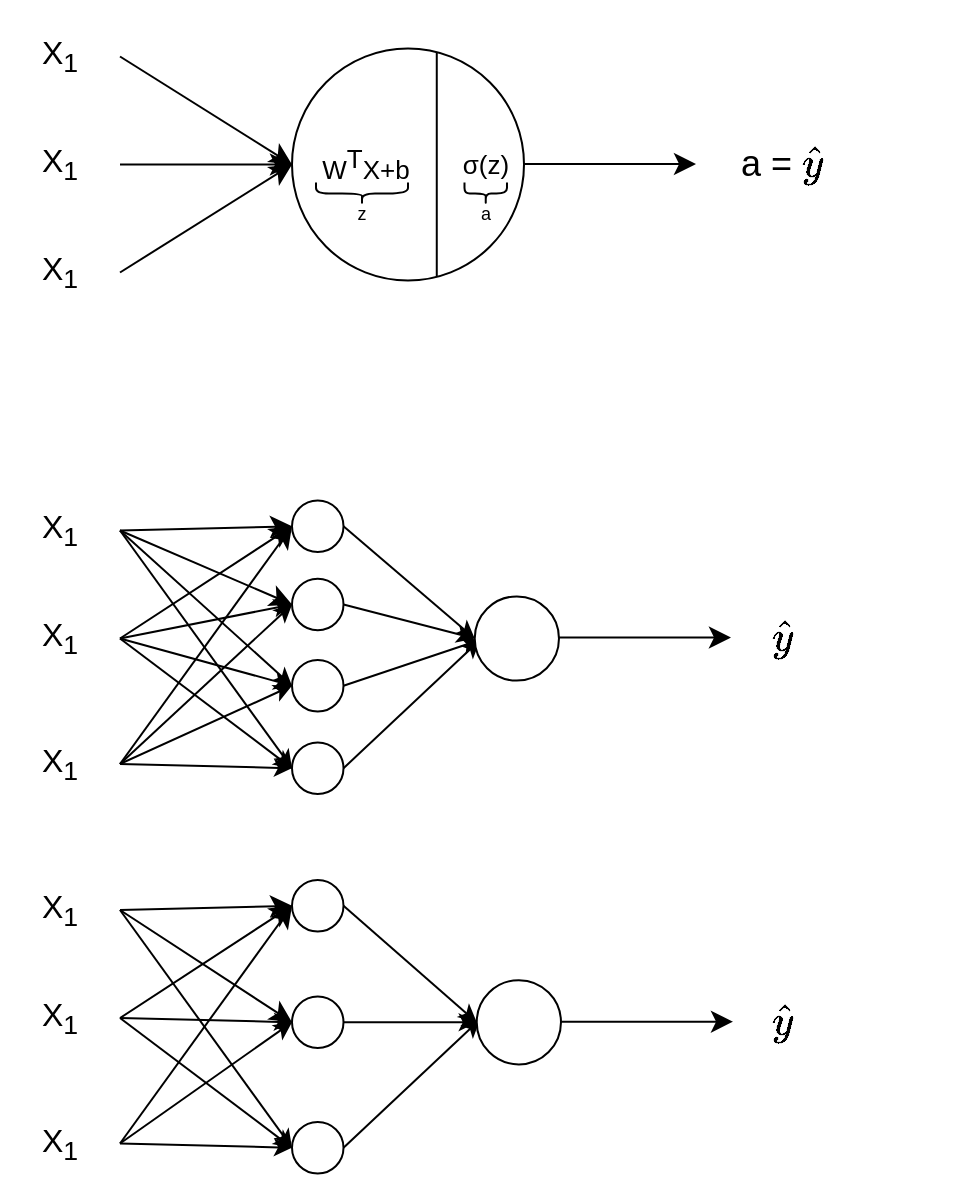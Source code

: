 <mxfile version="22.1.18" type="github">
  <diagram name="페이지-1" id="_IFYJEpoKboHJhsEix0b">
    <mxGraphModel dx="1784" dy="1610" grid="1" gridSize="10" guides="1" tooltips="1" connect="1" arrows="1" fold="1" page="1" pageScale="1" pageWidth="827" pageHeight="1169" math="1" shadow="0">
      <root>
        <mxCell id="0" />
        <mxCell id="1" parent="0" />
        <mxCell id="_biOvlT3jY3KUtjjb9Sy-1" value="X&lt;sub&gt;1&lt;/sub&gt;" style="text;strokeColor=none;fillColor=none;html=1;align=center;verticalAlign=middle;whiteSpace=wrap;rounded=0;fontSize=16;" vertex="1" parent="1">
          <mxGeometry x="-360" y="-956.75" width="60" height="30" as="geometry" />
        </mxCell>
        <mxCell id="_biOvlT3jY3KUtjjb9Sy-2" value="X&lt;sub&gt;1&lt;/sub&gt;" style="text;strokeColor=none;fillColor=none;html=1;align=center;verticalAlign=middle;whiteSpace=wrap;rounded=0;fontSize=16;" vertex="1" parent="1">
          <mxGeometry x="-360" y="-902.75" width="60" height="30" as="geometry" />
        </mxCell>
        <mxCell id="_biOvlT3jY3KUtjjb9Sy-3" value="X&lt;sub&gt;1&lt;/sub&gt;" style="text;strokeColor=none;fillColor=none;html=1;align=center;verticalAlign=middle;whiteSpace=wrap;rounded=0;fontSize=16;" vertex="1" parent="1">
          <mxGeometry x="-360" y="-848.75" width="60" height="30" as="geometry" />
        </mxCell>
        <mxCell id="_biOvlT3jY3KUtjjb9Sy-4" value="" style="ellipse;whiteSpace=wrap;html=1;aspect=fixed;fontSize=16;" vertex="1" parent="1">
          <mxGeometry x="-214" y="-945.75" width="116" height="116" as="geometry" />
        </mxCell>
        <mxCell id="_biOvlT3jY3KUtjjb9Sy-5" value="" style="endArrow=none;html=1;rounded=0;fontSize=12;startSize=8;endSize=8;curved=1;entryX=0.624;entryY=0.019;entryDx=0;entryDy=0;entryPerimeter=0;exitX=0.624;exitY=0.983;exitDx=0;exitDy=0;exitPerimeter=0;" edge="1" parent="1" source="_biOvlT3jY3KUtjjb9Sy-4" target="_biOvlT3jY3KUtjjb9Sy-4">
          <mxGeometry width="50" height="50" relative="1" as="geometry">
            <mxPoint x="-141.682" y="-833.87" as="sourcePoint" />
            <mxPoint x="-140.764" y="-927.2" as="targetPoint" />
          </mxGeometry>
        </mxCell>
        <mxCell id="_biOvlT3jY3KUtjjb9Sy-6" value="W&lt;sup style=&quot;font-size: 13px;&quot;&gt;T&lt;/sup&gt;X+b" style="text;strokeColor=none;fillColor=none;html=1;align=center;verticalAlign=middle;whiteSpace=wrap;rounded=0;fontSize=13;" vertex="1" parent="1">
          <mxGeometry x="-207" y="-902.75" width="60" height="30" as="geometry" />
        </mxCell>
        <mxCell id="_biOvlT3jY3KUtjjb9Sy-7" value="σ(z)" style="text;strokeColor=none;fillColor=none;html=1;align=center;verticalAlign=middle;whiteSpace=wrap;rounded=0;fontSize=13;" vertex="1" parent="1">
          <mxGeometry x="-147" y="-902.75" width="60" height="30" as="geometry" />
        </mxCell>
        <mxCell id="_biOvlT3jY3KUtjjb9Sy-8" value="" style="shape=curlyBracket;whiteSpace=wrap;html=1;rounded=1;flipH=1;labelPosition=right;verticalLabelPosition=middle;align=left;verticalAlign=middle;fontSize=16;rotation=90;" vertex="1" parent="1">
          <mxGeometry x="-184.5" y="-896.25" width="11" height="46" as="geometry" />
        </mxCell>
        <mxCell id="_biOvlT3jY3KUtjjb9Sy-9" value="" style="shape=curlyBracket;whiteSpace=wrap;html=1;rounded=1;flipH=1;labelPosition=right;verticalLabelPosition=middle;align=left;verticalAlign=middle;fontSize=16;rotation=90;" vertex="1" parent="1">
          <mxGeometry x="-122.63" y="-883.87" width="11" height="21.25" as="geometry" />
        </mxCell>
        <mxCell id="_biOvlT3jY3KUtjjb9Sy-10" value="z" style="text;strokeColor=none;fillColor=none;html=1;align=center;verticalAlign=middle;whiteSpace=wrap;rounded=0;fontSize=9;" vertex="1" parent="1">
          <mxGeometry x="-208.87" y="-877.75" width="60" height="30" as="geometry" />
        </mxCell>
        <mxCell id="_biOvlT3jY3KUtjjb9Sy-11" value="a" style="text;strokeColor=none;fillColor=none;html=1;align=center;verticalAlign=middle;whiteSpace=wrap;rounded=0;fontSize=9;" vertex="1" parent="1">
          <mxGeometry x="-147" y="-877.75" width="60" height="30" as="geometry" />
        </mxCell>
        <mxCell id="_biOvlT3jY3KUtjjb9Sy-12" value="" style="endArrow=classic;html=1;rounded=0;fontSize=12;startSize=8;endSize=8;curved=1;exitX=1;exitY=0.5;exitDx=0;exitDy=0;entryX=0;entryY=0.5;entryDx=0;entryDy=0;" edge="1" parent="1" source="_biOvlT3jY3KUtjjb9Sy-1" target="_biOvlT3jY3KUtjjb9Sy-4">
          <mxGeometry width="50" height="50" relative="1" as="geometry">
            <mxPoint x="-302" y="-935.75" as="sourcePoint" />
            <mxPoint x="-252" y="-985.75" as="targetPoint" />
          </mxGeometry>
        </mxCell>
        <mxCell id="_biOvlT3jY3KUtjjb9Sy-13" value="" style="endArrow=classic;html=1;rounded=0;fontSize=12;startSize=8;endSize=8;curved=1;exitX=1;exitY=0.5;exitDx=0;exitDy=0;entryX=0;entryY=0.5;entryDx=0;entryDy=0;" edge="1" parent="1" source="_biOvlT3jY3KUtjjb9Sy-2" target="_biOvlT3jY3KUtjjb9Sy-4">
          <mxGeometry width="50" height="50" relative="1" as="geometry">
            <mxPoint x="-290" y="-931.75" as="sourcePoint" />
            <mxPoint x="-156" y="-882.75" as="targetPoint" />
          </mxGeometry>
        </mxCell>
        <mxCell id="_biOvlT3jY3KUtjjb9Sy-14" value="" style="endArrow=classic;html=1;rounded=0;fontSize=12;startSize=8;endSize=8;curved=1;exitX=1;exitY=0.5;exitDx=0;exitDy=0;entryX=0;entryY=0.5;entryDx=0;entryDy=0;" edge="1" parent="1" source="_biOvlT3jY3KUtjjb9Sy-3" target="_biOvlT3jY3KUtjjb9Sy-4">
          <mxGeometry width="50" height="50" relative="1" as="geometry">
            <mxPoint x="-280" y="-921.75" as="sourcePoint" />
            <mxPoint x="-146" y="-872.75" as="targetPoint" />
          </mxGeometry>
        </mxCell>
        <mxCell id="_biOvlT3jY3KUtjjb9Sy-15" value="" style="endArrow=classic;html=1;rounded=0;fontSize=12;startSize=8;endSize=8;curved=1;exitX=1;exitY=0.5;exitDx=0;exitDy=0;entryX=0;entryY=0.5;entryDx=0;entryDy=0;" edge="1" parent="1">
          <mxGeometry width="50" height="50" relative="1" as="geometry">
            <mxPoint x="-98" y="-887.99" as="sourcePoint" />
            <mxPoint x="-12" y="-887.99" as="targetPoint" />
          </mxGeometry>
        </mxCell>
        <mxCell id="_biOvlT3jY3KUtjjb9Sy-18" value="&lt;font style=&quot;font-size: 18px;&quot;&gt;a = \( \hat{y} \)&lt;/font&gt;" style="text;html=1;strokeColor=none;fillColor=none;align=center;verticalAlign=middle;whiteSpace=wrap;rounded=0;" vertex="1" parent="1">
          <mxGeometry x="-64" y="-970" width="190" height="164.5" as="geometry" />
        </mxCell>
        <mxCell id="_biOvlT3jY3KUtjjb9Sy-42" style="rounded=0;orthogonalLoop=1;jettySize=auto;html=1;exitX=1;exitY=0.5;exitDx=0;exitDy=0;entryX=0;entryY=0.5;entryDx=0;entryDy=0;" edge="1" parent="1" source="_biOvlT3jY3KUtjjb9Sy-19" target="_biOvlT3jY3KUtjjb9Sy-36">
          <mxGeometry relative="1" as="geometry" />
        </mxCell>
        <mxCell id="_biOvlT3jY3KUtjjb9Sy-44" style="rounded=0;orthogonalLoop=1;jettySize=auto;html=1;exitX=1;exitY=0.5;exitDx=0;exitDy=0;entryX=0;entryY=0.5;entryDx=0;entryDy=0;" edge="1" parent="1" source="_biOvlT3jY3KUtjjb9Sy-19" target="_biOvlT3jY3KUtjjb9Sy-37">
          <mxGeometry relative="1" as="geometry" />
        </mxCell>
        <mxCell id="_biOvlT3jY3KUtjjb9Sy-19" value="X&lt;sub&gt;1&lt;/sub&gt;" style="text;strokeColor=none;fillColor=none;html=1;align=center;verticalAlign=middle;whiteSpace=wrap;rounded=0;fontSize=16;" vertex="1" parent="1">
          <mxGeometry x="-360" y="-719.75" width="60" height="30" as="geometry" />
        </mxCell>
        <mxCell id="_biOvlT3jY3KUtjjb9Sy-45" style="rounded=0;orthogonalLoop=1;jettySize=auto;html=1;exitX=1;exitY=0.5;exitDx=0;exitDy=0;entryX=0;entryY=0.5;entryDx=0;entryDy=0;" edge="1" parent="1" source="_biOvlT3jY3KUtjjb9Sy-20" target="_biOvlT3jY3KUtjjb9Sy-35">
          <mxGeometry relative="1" as="geometry" />
        </mxCell>
        <mxCell id="_biOvlT3jY3KUtjjb9Sy-46" style="rounded=0;orthogonalLoop=1;jettySize=auto;html=1;exitX=1;exitY=0.5;exitDx=0;exitDy=0;entryX=0;entryY=0.5;entryDx=0;entryDy=0;" edge="1" parent="1" source="_biOvlT3jY3KUtjjb9Sy-20" target="_biOvlT3jY3KUtjjb9Sy-36">
          <mxGeometry relative="1" as="geometry" />
        </mxCell>
        <mxCell id="_biOvlT3jY3KUtjjb9Sy-47" style="rounded=0;orthogonalLoop=1;jettySize=auto;html=1;exitX=1;exitY=0.5;exitDx=0;exitDy=0;entryX=0;entryY=0.5;entryDx=0;entryDy=0;" edge="1" parent="1" source="_biOvlT3jY3KUtjjb9Sy-20" target="_biOvlT3jY3KUtjjb9Sy-37">
          <mxGeometry relative="1" as="geometry" />
        </mxCell>
        <mxCell id="_biOvlT3jY3KUtjjb9Sy-20" value="X&lt;sub&gt;1&lt;/sub&gt;" style="text;strokeColor=none;fillColor=none;html=1;align=center;verticalAlign=middle;whiteSpace=wrap;rounded=0;fontSize=16;" vertex="1" parent="1">
          <mxGeometry x="-360" y="-665.75" width="60" height="30" as="geometry" />
        </mxCell>
        <mxCell id="_biOvlT3jY3KUtjjb9Sy-48" style="rounded=0;orthogonalLoop=1;jettySize=auto;html=1;exitX=1;exitY=0.5;exitDx=0;exitDy=0;entryX=0;entryY=0.5;entryDx=0;entryDy=0;" edge="1" parent="1" source="_biOvlT3jY3KUtjjb9Sy-21" target="_biOvlT3jY3KUtjjb9Sy-35">
          <mxGeometry relative="1" as="geometry" />
        </mxCell>
        <mxCell id="_biOvlT3jY3KUtjjb9Sy-49" style="rounded=0;orthogonalLoop=1;jettySize=auto;html=1;exitX=1;exitY=0.5;exitDx=0;exitDy=0;entryX=0;entryY=0.5;entryDx=0;entryDy=0;" edge="1" parent="1" source="_biOvlT3jY3KUtjjb9Sy-21" target="_biOvlT3jY3KUtjjb9Sy-36">
          <mxGeometry relative="1" as="geometry" />
        </mxCell>
        <mxCell id="_biOvlT3jY3KUtjjb9Sy-50" style="rounded=0;orthogonalLoop=1;jettySize=auto;html=1;exitX=1;exitY=0.5;exitDx=0;exitDy=0;entryX=0;entryY=0.5;entryDx=0;entryDy=0;" edge="1" parent="1" source="_biOvlT3jY3KUtjjb9Sy-21" target="_biOvlT3jY3KUtjjb9Sy-37">
          <mxGeometry relative="1" as="geometry" />
        </mxCell>
        <mxCell id="_biOvlT3jY3KUtjjb9Sy-21" value="X&lt;sub&gt;1&lt;/sub&gt;" style="text;strokeColor=none;fillColor=none;html=1;align=center;verticalAlign=middle;whiteSpace=wrap;rounded=0;fontSize=16;" vertex="1" parent="1">
          <mxGeometry x="-360" y="-603" width="60" height="30" as="geometry" />
        </mxCell>
        <mxCell id="_biOvlT3jY3KUtjjb9Sy-52" style="rounded=0;orthogonalLoop=1;jettySize=auto;html=1;exitX=1;exitY=0.5;exitDx=0;exitDy=0;entryX=0;entryY=0.5;entryDx=0;entryDy=0;" edge="1" parent="1" source="_biOvlT3jY3KUtjjb9Sy-22" target="_biOvlT3jY3KUtjjb9Sy-51">
          <mxGeometry relative="1" as="geometry" />
        </mxCell>
        <mxCell id="_biOvlT3jY3KUtjjb9Sy-22" value="" style="ellipse;whiteSpace=wrap;html=1;aspect=fixed;fontSize=16;" vertex="1" parent="1">
          <mxGeometry x="-214" y="-719.75" width="25.75" height="25.75" as="geometry" />
        </mxCell>
        <mxCell id="_biOvlT3jY3KUtjjb9Sy-30" value="" style="endArrow=classic;html=1;rounded=0;fontSize=12;startSize=8;endSize=8;curved=1;exitX=1;exitY=0.5;exitDx=0;exitDy=0;entryX=0;entryY=0.5;entryDx=0;entryDy=0;" edge="1" parent="1" source="_biOvlT3jY3KUtjjb9Sy-19" target="_biOvlT3jY3KUtjjb9Sy-22">
          <mxGeometry width="50" height="50" relative="1" as="geometry">
            <mxPoint x="-302" y="-715.75" as="sourcePoint" />
            <mxPoint x="-252" y="-765.75" as="targetPoint" />
          </mxGeometry>
        </mxCell>
        <mxCell id="_biOvlT3jY3KUtjjb9Sy-31" value="" style="endArrow=classic;html=1;rounded=0;fontSize=12;startSize=8;endSize=8;curved=1;exitX=1;exitY=0.5;exitDx=0;exitDy=0;entryX=0;entryY=0.5;entryDx=0;entryDy=0;" edge="1" parent="1" source="_biOvlT3jY3KUtjjb9Sy-20" target="_biOvlT3jY3KUtjjb9Sy-22">
          <mxGeometry width="50" height="50" relative="1" as="geometry">
            <mxPoint x="-290" y="-711.75" as="sourcePoint" />
            <mxPoint x="-156" y="-662.75" as="targetPoint" />
          </mxGeometry>
        </mxCell>
        <mxCell id="_biOvlT3jY3KUtjjb9Sy-32" value="" style="endArrow=classic;html=1;rounded=0;fontSize=12;startSize=8;endSize=8;curved=1;exitX=1;exitY=0.5;exitDx=0;exitDy=0;entryX=0;entryY=0.5;entryDx=0;entryDy=0;" edge="1" parent="1" source="_biOvlT3jY3KUtjjb9Sy-21" target="_biOvlT3jY3KUtjjb9Sy-22">
          <mxGeometry width="50" height="50" relative="1" as="geometry">
            <mxPoint x="-280" y="-701.75" as="sourcePoint" />
            <mxPoint x="-146" y="-652.75" as="targetPoint" />
          </mxGeometry>
        </mxCell>
        <mxCell id="_biOvlT3jY3KUtjjb9Sy-33" value="" style="endArrow=classic;html=1;rounded=0;fontSize=12;startSize=8;endSize=8;curved=1;exitX=1;exitY=0.5;exitDx=0;exitDy=0;entryX=0;entryY=0.5;entryDx=0;entryDy=0;" edge="1" parent="1">
          <mxGeometry width="50" height="50" relative="1" as="geometry">
            <mxPoint x="-80.51" y="-651.25" as="sourcePoint" />
            <mxPoint x="5.49" y="-651.25" as="targetPoint" />
          </mxGeometry>
        </mxCell>
        <mxCell id="_biOvlT3jY3KUtjjb9Sy-34" value="&lt;font style=&quot;font-size: 18px;&quot;&gt;\( \hat{y} \)&lt;/font&gt;" style="text;html=1;strokeColor=none;fillColor=none;align=center;verticalAlign=middle;whiteSpace=wrap;rounded=0;" vertex="1" parent="1">
          <mxGeometry x="-64" y="-733" width="190" height="164.5" as="geometry" />
        </mxCell>
        <mxCell id="_biOvlT3jY3KUtjjb9Sy-53" style="edgeStyle=none;rounded=0;orthogonalLoop=1;jettySize=auto;html=1;exitX=1;exitY=0.5;exitDx=0;exitDy=0;entryX=0;entryY=0.5;entryDx=0;entryDy=0;" edge="1" parent="1" source="_biOvlT3jY3KUtjjb9Sy-35" target="_biOvlT3jY3KUtjjb9Sy-51">
          <mxGeometry relative="1" as="geometry" />
        </mxCell>
        <mxCell id="_biOvlT3jY3KUtjjb9Sy-35" value="" style="ellipse;whiteSpace=wrap;html=1;aspect=fixed;fontSize=16;" vertex="1" parent="1">
          <mxGeometry x="-214" y="-680.62" width="25.75" height="25.75" as="geometry" />
        </mxCell>
        <mxCell id="_biOvlT3jY3KUtjjb9Sy-54" style="edgeStyle=none;rounded=0;orthogonalLoop=1;jettySize=auto;html=1;exitX=1;exitY=0.5;exitDx=0;exitDy=0;" edge="1" parent="1" source="_biOvlT3jY3KUtjjb9Sy-36">
          <mxGeometry relative="1" as="geometry">
            <mxPoint x="-120" y="-650" as="targetPoint" />
          </mxGeometry>
        </mxCell>
        <mxCell id="_biOvlT3jY3KUtjjb9Sy-36" value="" style="ellipse;whiteSpace=wrap;html=1;aspect=fixed;fontSize=16;" vertex="1" parent="1">
          <mxGeometry x="-214" y="-640" width="25.75" height="25.75" as="geometry" />
        </mxCell>
        <mxCell id="_biOvlT3jY3KUtjjb9Sy-55" style="edgeStyle=none;rounded=0;orthogonalLoop=1;jettySize=auto;html=1;exitX=1;exitY=0.5;exitDx=0;exitDy=0;" edge="1" parent="1" source="_biOvlT3jY3KUtjjb9Sy-37">
          <mxGeometry relative="1" as="geometry">
            <mxPoint x="-120" y="-650" as="targetPoint" />
          </mxGeometry>
        </mxCell>
        <mxCell id="_biOvlT3jY3KUtjjb9Sy-37" value="" style="ellipse;whiteSpace=wrap;html=1;aspect=fixed;fontSize=16;" vertex="1" parent="1">
          <mxGeometry x="-214" y="-598.75" width="25.75" height="25.75" as="geometry" />
        </mxCell>
        <mxCell id="_biOvlT3jY3KUtjjb9Sy-41" value="" style="endArrow=classic;html=1;rounded=0;fontSize=12;startSize=8;endSize=8;curved=1;exitX=1;exitY=0.5;exitDx=0;exitDy=0;entryX=0;entryY=0.5;entryDx=0;entryDy=0;" edge="1" parent="1" source="_biOvlT3jY3KUtjjb9Sy-19" target="_biOvlT3jY3KUtjjb9Sy-35">
          <mxGeometry width="50" height="50" relative="1" as="geometry">
            <mxPoint x="-290" y="-695" as="sourcePoint" />
            <mxPoint x="-204" y="-697" as="targetPoint" />
          </mxGeometry>
        </mxCell>
        <mxCell id="_biOvlT3jY3KUtjjb9Sy-51" value="" style="ellipse;whiteSpace=wrap;html=1;aspect=fixed;fontSize=16;" vertex="1" parent="1">
          <mxGeometry x="-122.63" y="-671.81" width="42.12" height="42.12" as="geometry" />
        </mxCell>
        <mxCell id="_biOvlT3jY3KUtjjb9Sy-58" style="rounded=0;orthogonalLoop=1;jettySize=auto;html=1;exitX=1;exitY=0.5;exitDx=0;exitDy=0;entryX=0;entryY=0.5;entryDx=0;entryDy=0;" edge="1" parent="1" source="_biOvlT3jY3KUtjjb9Sy-60" target="_biOvlT3jY3KUtjjb9Sy-78">
          <mxGeometry relative="1" as="geometry" />
        </mxCell>
        <mxCell id="_biOvlT3jY3KUtjjb9Sy-60" value="X&lt;sub&gt;1&lt;/sub&gt;" style="text;strokeColor=none;fillColor=none;html=1;align=center;verticalAlign=middle;whiteSpace=wrap;rounded=0;fontSize=16;" vertex="1" parent="1">
          <mxGeometry x="-360" y="-530" width="60" height="30" as="geometry" />
        </mxCell>
        <mxCell id="_biOvlT3jY3KUtjjb9Sy-61" style="rounded=0;orthogonalLoop=1;jettySize=auto;html=1;exitX=1;exitY=0.5;exitDx=0;exitDy=0;entryX=0;entryY=0.5;entryDx=0;entryDy=0;" edge="1" parent="1" source="_biOvlT3jY3KUtjjb9Sy-64" target="_biOvlT3jY3KUtjjb9Sy-76">
          <mxGeometry relative="1" as="geometry" />
        </mxCell>
        <mxCell id="_biOvlT3jY3KUtjjb9Sy-62" style="rounded=0;orthogonalLoop=1;jettySize=auto;html=1;exitX=1;exitY=0.5;exitDx=0;exitDy=0;entryX=0;entryY=0.5;entryDx=0;entryDy=0;" edge="1" parent="1" source="_biOvlT3jY3KUtjjb9Sy-64" target="_biOvlT3jY3KUtjjb9Sy-78">
          <mxGeometry relative="1" as="geometry" />
        </mxCell>
        <mxCell id="_biOvlT3jY3KUtjjb9Sy-64" value="X&lt;sub&gt;1&lt;/sub&gt;" style="text;strokeColor=none;fillColor=none;html=1;align=center;verticalAlign=middle;whiteSpace=wrap;rounded=0;fontSize=16;" vertex="1" parent="1">
          <mxGeometry x="-360" y="-476" width="60" height="30" as="geometry" />
        </mxCell>
        <mxCell id="_biOvlT3jY3KUtjjb9Sy-65" style="rounded=0;orthogonalLoop=1;jettySize=auto;html=1;exitX=1;exitY=0.5;exitDx=0;exitDy=0;entryX=0;entryY=0.5;entryDx=0;entryDy=0;" edge="1" parent="1" source="_biOvlT3jY3KUtjjb9Sy-68" target="_biOvlT3jY3KUtjjb9Sy-76">
          <mxGeometry relative="1" as="geometry" />
        </mxCell>
        <mxCell id="_biOvlT3jY3KUtjjb9Sy-66" style="rounded=0;orthogonalLoop=1;jettySize=auto;html=1;exitX=1;exitY=0.5;exitDx=0;exitDy=0;entryX=0;entryY=0.5;entryDx=0;entryDy=0;" edge="1" parent="1" source="_biOvlT3jY3KUtjjb9Sy-68" target="_biOvlT3jY3KUtjjb9Sy-78">
          <mxGeometry relative="1" as="geometry" />
        </mxCell>
        <mxCell id="_biOvlT3jY3KUtjjb9Sy-68" value="X&lt;sub&gt;1&lt;/sub&gt;" style="text;strokeColor=none;fillColor=none;html=1;align=center;verticalAlign=middle;whiteSpace=wrap;rounded=0;fontSize=16;" vertex="1" parent="1">
          <mxGeometry x="-360" y="-413.25" width="60" height="30" as="geometry" />
        </mxCell>
        <mxCell id="_biOvlT3jY3KUtjjb9Sy-69" style="rounded=0;orthogonalLoop=1;jettySize=auto;html=1;exitX=1;exitY=0.5;exitDx=0;exitDy=0;entryX=0;entryY=0.5;entryDx=0;entryDy=0;" edge="1" parent="1" source="_biOvlT3jY3KUtjjb9Sy-70" target="_biOvlT3jY3KUtjjb9Sy-82">
          <mxGeometry relative="1" as="geometry" />
        </mxCell>
        <mxCell id="_biOvlT3jY3KUtjjb9Sy-70" value="" style="ellipse;whiteSpace=wrap;html=1;aspect=fixed;fontSize=16;" vertex="1" parent="1">
          <mxGeometry x="-214" y="-530" width="25.75" height="25.75" as="geometry" />
        </mxCell>
        <mxCell id="_biOvlT3jY3KUtjjb9Sy-71" value="" style="endArrow=classic;html=1;rounded=0;fontSize=12;startSize=8;endSize=8;curved=1;exitX=1;exitY=0.5;exitDx=0;exitDy=0;entryX=0;entryY=0.5;entryDx=0;entryDy=0;" edge="1" parent="1" source="_biOvlT3jY3KUtjjb9Sy-60" target="_biOvlT3jY3KUtjjb9Sy-70">
          <mxGeometry width="50" height="50" relative="1" as="geometry">
            <mxPoint x="-302" y="-526" as="sourcePoint" />
            <mxPoint x="-252" y="-576" as="targetPoint" />
          </mxGeometry>
        </mxCell>
        <mxCell id="_biOvlT3jY3KUtjjb9Sy-72" value="" style="endArrow=classic;html=1;rounded=0;fontSize=12;startSize=8;endSize=8;curved=1;exitX=1;exitY=0.5;exitDx=0;exitDy=0;entryX=0;entryY=0.5;entryDx=0;entryDy=0;" edge="1" parent="1" source="_biOvlT3jY3KUtjjb9Sy-64" target="_biOvlT3jY3KUtjjb9Sy-70">
          <mxGeometry width="50" height="50" relative="1" as="geometry">
            <mxPoint x="-290" y="-522" as="sourcePoint" />
            <mxPoint x="-156" y="-473" as="targetPoint" />
          </mxGeometry>
        </mxCell>
        <mxCell id="_biOvlT3jY3KUtjjb9Sy-73" value="" style="endArrow=classic;html=1;rounded=0;fontSize=12;startSize=8;endSize=8;curved=1;exitX=1;exitY=0.5;exitDx=0;exitDy=0;entryX=0;entryY=0.5;entryDx=0;entryDy=0;" edge="1" parent="1" source="_biOvlT3jY3KUtjjb9Sy-68" target="_biOvlT3jY3KUtjjb9Sy-70">
          <mxGeometry width="50" height="50" relative="1" as="geometry">
            <mxPoint x="-280" y="-512" as="sourcePoint" />
            <mxPoint x="-146" y="-463" as="targetPoint" />
          </mxGeometry>
        </mxCell>
        <mxCell id="_biOvlT3jY3KUtjjb9Sy-74" value="" style="endArrow=classic;html=1;rounded=0;fontSize=12;startSize=8;endSize=8;curved=1;exitX=1;exitY=0.5;exitDx=0;exitDy=0;entryX=0;entryY=0.5;entryDx=0;entryDy=0;" edge="1" parent="1">
          <mxGeometry width="50" height="50" relative="1" as="geometry">
            <mxPoint x="-79.51" y="-459.16" as="sourcePoint" />
            <mxPoint x="6.49" y="-459.16" as="targetPoint" />
          </mxGeometry>
        </mxCell>
        <mxCell id="_biOvlT3jY3KUtjjb9Sy-75" style="edgeStyle=none;rounded=0;orthogonalLoop=1;jettySize=auto;html=1;exitX=1;exitY=0.5;exitDx=0;exitDy=0;entryX=0;entryY=0.5;entryDx=0;entryDy=0;" edge="1" parent="1" source="_biOvlT3jY3KUtjjb9Sy-76" target="_biOvlT3jY3KUtjjb9Sy-82">
          <mxGeometry relative="1" as="geometry" />
        </mxCell>
        <mxCell id="_biOvlT3jY3KUtjjb9Sy-76" value="" style="ellipse;whiteSpace=wrap;html=1;aspect=fixed;fontSize=16;" vertex="1" parent="1">
          <mxGeometry x="-214" y="-471.75" width="25.75" height="25.75" as="geometry" />
        </mxCell>
        <mxCell id="_biOvlT3jY3KUtjjb9Sy-77" style="edgeStyle=none;rounded=0;orthogonalLoop=1;jettySize=auto;html=1;exitX=1;exitY=0.5;exitDx=0;exitDy=0;" edge="1" parent="1" source="_biOvlT3jY3KUtjjb9Sy-78">
          <mxGeometry relative="1" as="geometry">
            <mxPoint x="-120" y="-460.25" as="targetPoint" />
          </mxGeometry>
        </mxCell>
        <mxCell id="_biOvlT3jY3KUtjjb9Sy-78" value="" style="ellipse;whiteSpace=wrap;html=1;aspect=fixed;fontSize=16;" vertex="1" parent="1">
          <mxGeometry x="-214" y="-409" width="25.75" height="25.75" as="geometry" />
        </mxCell>
        <mxCell id="_biOvlT3jY3KUtjjb9Sy-81" value="" style="endArrow=classic;html=1;rounded=0;fontSize=12;startSize=8;endSize=8;curved=1;exitX=1;exitY=0.5;exitDx=0;exitDy=0;entryX=0;entryY=0.5;entryDx=0;entryDy=0;" edge="1" parent="1" source="_biOvlT3jY3KUtjjb9Sy-60" target="_biOvlT3jY3KUtjjb9Sy-76">
          <mxGeometry width="50" height="50" relative="1" as="geometry">
            <mxPoint x="-290" y="-505.25" as="sourcePoint" />
            <mxPoint x="-204" y="-507.25" as="targetPoint" />
          </mxGeometry>
        </mxCell>
        <mxCell id="_biOvlT3jY3KUtjjb9Sy-82" value="" style="ellipse;whiteSpace=wrap;html=1;aspect=fixed;fontSize=16;" vertex="1" parent="1">
          <mxGeometry x="-121.63" y="-479.93" width="42.12" height="42.12" as="geometry" />
        </mxCell>
        <mxCell id="_biOvlT3jY3KUtjjb9Sy-83" value="&lt;font style=&quot;font-size: 18px;&quot;&gt;\( \hat{y} \)&lt;/font&gt;" style="text;html=1;strokeColor=none;fillColor=none;align=center;verticalAlign=middle;whiteSpace=wrap;rounded=0;" vertex="1" parent="1">
          <mxGeometry x="-64" y="-541.12" width="190" height="164.5" as="geometry" />
        </mxCell>
      </root>
    </mxGraphModel>
  </diagram>
</mxfile>
